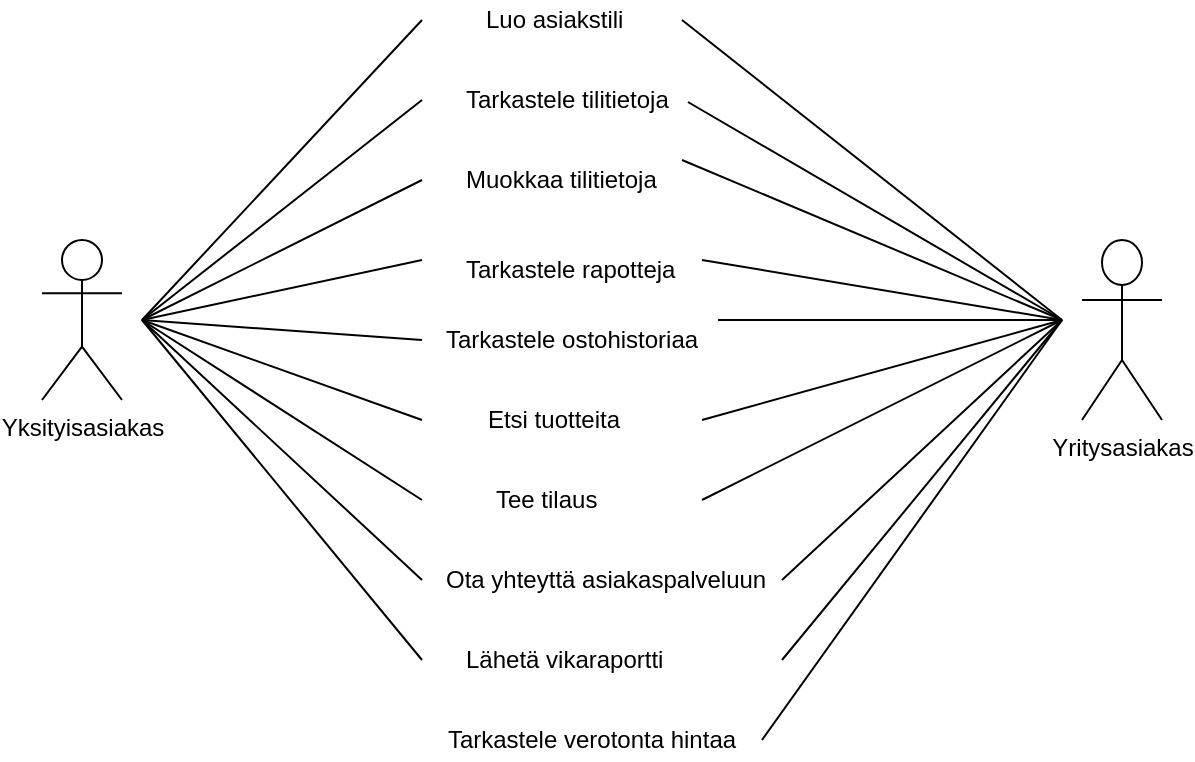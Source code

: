 <mxfile version="10.5.8" type="github"><diagram id="e77JB-uezAG6H-BM7BgY" name="Page-1"><mxGraphModel dx="1010" dy="565" grid="1" gridSize="10" guides="1" tooltips="1" connect="1" arrows="1" fold="1" page="1" pageScale="1" pageWidth="827" pageHeight="1169" math="0" shadow="0"><root><mxCell id="0"/><mxCell id="1" parent="0"/><mxCell id="H8IncP0lB-95S4s1XR7J-1" value="Yksityisasiakas" style="shape=umlActor;verticalLabelPosition=bottom;labelBackgroundColor=#ffffff;verticalAlign=top;html=1;outlineConnect=0;" parent="1" vertex="1"><mxGeometry x="40" y="200" width="40" height="80" as="geometry"/></mxCell><mxCell id="H8IncP0lB-95S4s1XR7J-3" value="Etsi tuotteita" style="text;html=1;strokeColor=none;fillColor=none;align=center;verticalAlign=middle;whiteSpace=wrap;rounded=0;" parent="1" vertex="1"><mxGeometry x="261" y="280" width="70" height="20" as="geometry"/></mxCell><mxCell id="H8IncP0lB-95S4s1XR7J-4" value="Tarkastele tilitietoja" style="text;html=1;resizable=0;points=[];autosize=1;align=left;verticalAlign=top;spacingTop=-4;" parent="1" vertex="1"><mxGeometry x="250" y="120" width="110" height="20" as="geometry"/></mxCell><mxCell id="H8IncP0lB-95S4s1XR7J-5" value="Tarkastele rapotteja" style="text;html=1;resizable=0;points=[];autosize=1;align=left;verticalAlign=top;spacingTop=-4;" parent="1" vertex="1"><mxGeometry x="250" y="205" width="120" height="20" as="geometry"/></mxCell><mxCell id="H8IncP0lB-95S4s1XR7J-6" value="Muokkaa tilitietoja" style="text;html=1;resizable=0;points=[];autosize=1;align=left;verticalAlign=top;spacingTop=-4;" parent="1" vertex="1"><mxGeometry x="250" y="160" width="110" height="20" as="geometry"/></mxCell><mxCell id="H8IncP0lB-95S4s1XR7J-7" value="Tarkastele ostohistoriaa" style="text;html=1;resizable=0;points=[];autosize=1;align=left;verticalAlign=top;spacingTop=-4;" parent="1" vertex="1"><mxGeometry x="240" y="240" width="140" height="20" as="geometry"/></mxCell><mxCell id="H8IncP0lB-95S4s1XR7J-8" value="&lt;div&gt;Luo asiakstili&lt;/div&gt;" style="text;html=1;resizable=0;points=[];autosize=1;align=left;verticalAlign=top;spacingTop=-4;" parent="1" vertex="1"><mxGeometry x="260" y="80" width="80" height="20" as="geometry"/></mxCell><mxCell id="H8IncP0lB-95S4s1XR7J-9" value="Tee tilaus" style="text;html=1;resizable=0;points=[];autosize=1;align=left;verticalAlign=top;spacingTop=-4;" parent="1" vertex="1"><mxGeometry x="265" y="320" width="60" height="20" as="geometry"/></mxCell><mxCell id="H8IncP0lB-95S4s1XR7J-10" value="Ota yhteyttä asiakaspalveluun" style="text;html=1;resizable=0;points=[];autosize=1;align=left;verticalAlign=top;spacingTop=-4;" parent="1" vertex="1"><mxGeometry x="240" y="360" width="170" height="20" as="geometry"/></mxCell><mxCell id="H8IncP0lB-95S4s1XR7J-11" value="Lähetä vikaraportti" style="text;html=1;resizable=0;points=[];autosize=1;align=left;verticalAlign=top;spacingTop=-4;" parent="1" vertex="1"><mxGeometry x="250" y="400" width="110" height="20" as="geometry"/></mxCell><mxCell id="H8IncP0lB-95S4s1XR7J-14" value="" style="endArrow=none;html=1;" parent="1" edge="1"><mxGeometry width="50" height="50" relative="1" as="geometry"><mxPoint x="90" y="240" as="sourcePoint"/><mxPoint x="230" y="90" as="targetPoint"/></mxGeometry></mxCell><mxCell id="H8IncP0lB-95S4s1XR7J-15" value="" style="endArrow=none;html=1;" parent="1" edge="1"><mxGeometry width="50" height="50" relative="1" as="geometry"><mxPoint x="90" y="240" as="sourcePoint"/><mxPoint x="230" y="130" as="targetPoint"/></mxGeometry></mxCell><mxCell id="H8IncP0lB-95S4s1XR7J-17" value="" style="endArrow=none;html=1;" parent="1" edge="1"><mxGeometry width="50" height="50" relative="1" as="geometry"><mxPoint x="90" y="240" as="sourcePoint"/><mxPoint x="230" y="170" as="targetPoint"/></mxGeometry></mxCell><mxCell id="H8IncP0lB-95S4s1XR7J-18" value="" style="endArrow=none;html=1;" parent="1" edge="1"><mxGeometry width="50" height="50" relative="1" as="geometry"><mxPoint x="90" y="240" as="sourcePoint"/><mxPoint x="230" y="210" as="targetPoint"/></mxGeometry></mxCell><mxCell id="H8IncP0lB-95S4s1XR7J-19" value="" style="endArrow=none;html=1;" parent="1" edge="1"><mxGeometry width="50" height="50" relative="1" as="geometry"><mxPoint x="90" y="240" as="sourcePoint"/><mxPoint x="230" y="250" as="targetPoint"/></mxGeometry></mxCell><mxCell id="H8IncP0lB-95S4s1XR7J-20" value="" style="endArrow=none;html=1;" parent="1" edge="1"><mxGeometry width="50" height="50" relative="1" as="geometry"><mxPoint x="90" y="240" as="sourcePoint"/><mxPoint x="230" y="290" as="targetPoint"/></mxGeometry></mxCell><mxCell id="H8IncP0lB-95S4s1XR7J-21" value="" style="endArrow=none;html=1;" parent="1" edge="1"><mxGeometry width="50" height="50" relative="1" as="geometry"><mxPoint x="90" y="240" as="sourcePoint"/><mxPoint x="230" y="330" as="targetPoint"/></mxGeometry></mxCell><mxCell id="H8IncP0lB-95S4s1XR7J-22" value="" style="endArrow=none;html=1;" parent="1" edge="1"><mxGeometry width="50" height="50" relative="1" as="geometry"><mxPoint x="90" y="240" as="sourcePoint"/><mxPoint x="230" y="370" as="targetPoint"/></mxGeometry></mxCell><mxCell id="H8IncP0lB-95S4s1XR7J-23" value="" style="endArrow=none;html=1;" parent="1" edge="1"><mxGeometry width="50" height="50" relative="1" as="geometry"><mxPoint x="90" y="240" as="sourcePoint"/><mxPoint x="230" y="410" as="targetPoint"/></mxGeometry></mxCell><mxCell id="H8IncP0lB-95S4s1XR7J-24" value="Yritysasiakas" style="shape=umlActor;verticalLabelPosition=bottom;labelBackgroundColor=#ffffff;verticalAlign=top;html=1;outlineConnect=0;" parent="1" vertex="1"><mxGeometry x="560" y="200" width="40" height="90" as="geometry"/></mxCell><mxCell id="H8IncP0lB-95S4s1XR7J-33" value="Tarkastele verotonta hintaa" style="text;html=1;strokeColor=none;fillColor=none;align=center;verticalAlign=middle;whiteSpace=wrap;rounded=0;" parent="1" vertex="1"><mxGeometry x="240" y="440" width="150" height="20" as="geometry"/></mxCell><mxCell id="H8IncP0lB-95S4s1XR7J-34" value="" style="endArrow=none;html=1;" parent="1" edge="1"><mxGeometry width="50" height="50" relative="1" as="geometry"><mxPoint x="360" y="90" as="sourcePoint"/><mxPoint x="550" y="240" as="targetPoint"/></mxGeometry></mxCell><mxCell id="H8IncP0lB-95S4s1XR7J-37" value="" style="endArrow=none;html=1;exitX=1.027;exitY=0.55;exitDx=0;exitDy=0;exitPerimeter=0;" parent="1" source="H8IncP0lB-95S4s1XR7J-4" edge="1"><mxGeometry width="50" height="50" relative="1" as="geometry"><mxPoint x="370" y="130" as="sourcePoint"/><mxPoint x="550" y="240" as="targetPoint"/></mxGeometry></mxCell><mxCell id="H8IncP0lB-95S4s1XR7J-38" value="" style="endArrow=none;html=1;exitX=1;exitY=0;exitDx=0;exitDy=0;exitPerimeter=0;" parent="1" source="H8IncP0lB-95S4s1XR7J-6" edge="1"><mxGeometry width="50" height="50" relative="1" as="geometry"><mxPoint x="370" y="170" as="sourcePoint"/><mxPoint x="550" y="240" as="targetPoint"/></mxGeometry></mxCell><mxCell id="H8IncP0lB-95S4s1XR7J-39" value="" style="endArrow=none;html=1;exitX=1;exitY=0.25;exitDx=0;exitDy=0;exitPerimeter=0;" parent="1" source="H8IncP0lB-95S4s1XR7J-5" edge="1"><mxGeometry width="50" height="50" relative="1" as="geometry"><mxPoint x="400" y="310" as="sourcePoint"/><mxPoint x="550" y="240" as="targetPoint"/></mxGeometry></mxCell><mxCell id="H8IncP0lB-95S4s1XR7J-40" value="" style="endArrow=none;html=1;exitX=0.986;exitY=0;exitDx=0;exitDy=0;exitPerimeter=0;" parent="1" source="H8IncP0lB-95S4s1XR7J-7" edge="1"><mxGeometry width="50" height="50" relative="1" as="geometry"><mxPoint x="413" y="295" as="sourcePoint"/><mxPoint x="550" y="240" as="targetPoint"/></mxGeometry></mxCell><mxCell id="H8IncP0lB-95S4s1XR7J-41" value="" style="endArrow=none;html=1;" parent="1" edge="1"><mxGeometry width="50" height="50" relative="1" as="geometry"><mxPoint x="370" y="290" as="sourcePoint"/><mxPoint x="550" y="240" as="targetPoint"/></mxGeometry></mxCell><mxCell id="H8IncP0lB-95S4s1XR7J-42" value="" style="endArrow=none;html=1;" parent="1" edge="1"><mxGeometry width="50" height="50" relative="1" as="geometry"><mxPoint x="370" y="330" as="sourcePoint"/><mxPoint x="550" y="240" as="targetPoint"/></mxGeometry></mxCell><mxCell id="H8IncP0lB-95S4s1XR7J-43" value="" style="endArrow=none;html=1;exitX=1;exitY=0.5;exitDx=0;exitDy=0;exitPerimeter=0;" parent="1" source="H8IncP0lB-95S4s1XR7J-10" edge="1"><mxGeometry width="50" height="50" relative="1" as="geometry"><mxPoint x="420" y="370" as="sourcePoint"/><mxPoint x="550" y="240" as="targetPoint"/></mxGeometry></mxCell><mxCell id="H8IncP0lB-95S4s1XR7J-44" value="" style="endArrow=none;html=1;" parent="1" edge="1"><mxGeometry width="50" height="50" relative="1" as="geometry"><mxPoint x="410" y="410" as="sourcePoint"/><mxPoint x="550" y="240" as="targetPoint"/></mxGeometry></mxCell><mxCell id="H8IncP0lB-95S4s1XR7J-45" value="" style="endArrow=none;html=1;" parent="1" edge="1"><mxGeometry width="50" height="50" relative="1" as="geometry"><mxPoint x="400" y="450" as="sourcePoint"/><mxPoint x="550" y="240" as="targetPoint"/></mxGeometry></mxCell></root></mxGraphModel></diagram></mxfile>